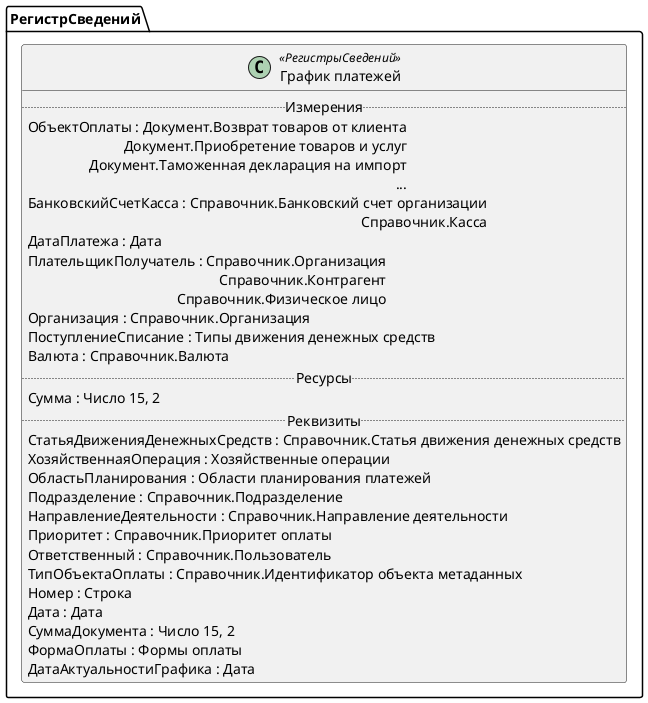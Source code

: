 ﻿@startuml ГрафикПлатежей
'!include templates.wsd
'..\include templates.wsd
class РегистрСведений.ГрафикПлатежей as "График платежей" <<РегистрыСведений>>
{
..Измерения..
ОбъектОплаты : Документ.Возврат товаров от клиента\rДокумент.Приобретение товаров и услуг\rДокумент.Таможенная декларация на импорт\r...
БанковскийСчетКасса : Справочник.Банковский счет организации\rСправочник.Касса
ДатаПлатежа : Дата
ПлательщикПолучатель : Справочник.Организация\rСправочник.Контрагент\rСправочник.Физическое лицо
Организация : Справочник.Организация
ПоступлениеСписание : Типы движения денежных средств
Валюта : Справочник.Валюта
..Ресурсы..
Сумма : Число 15, 2
..Реквизиты..
СтатьяДвиженияДенежныхСредств : Справочник.Статья движения денежных средств
ХозяйственнаяОперация : Хозяйственные операции
ОбластьПланирования : Области планирования платежей
Подразделение : Справочник.Подразделение
НаправлениеДеятельности : Справочник.Направление деятельности
Приоритет : Справочник.Приоритет оплаты
Ответственный : Справочник.Пользователь
ТипОбъектаОплаты : Справочник.Идентификатор объекта метаданных
Номер : Строка
Дата : Дата
СуммаДокумента : Число 15, 2
ФормаОплаты : Формы оплаты
ДатаАктуальностиГрафика : Дата
}
@enduml
